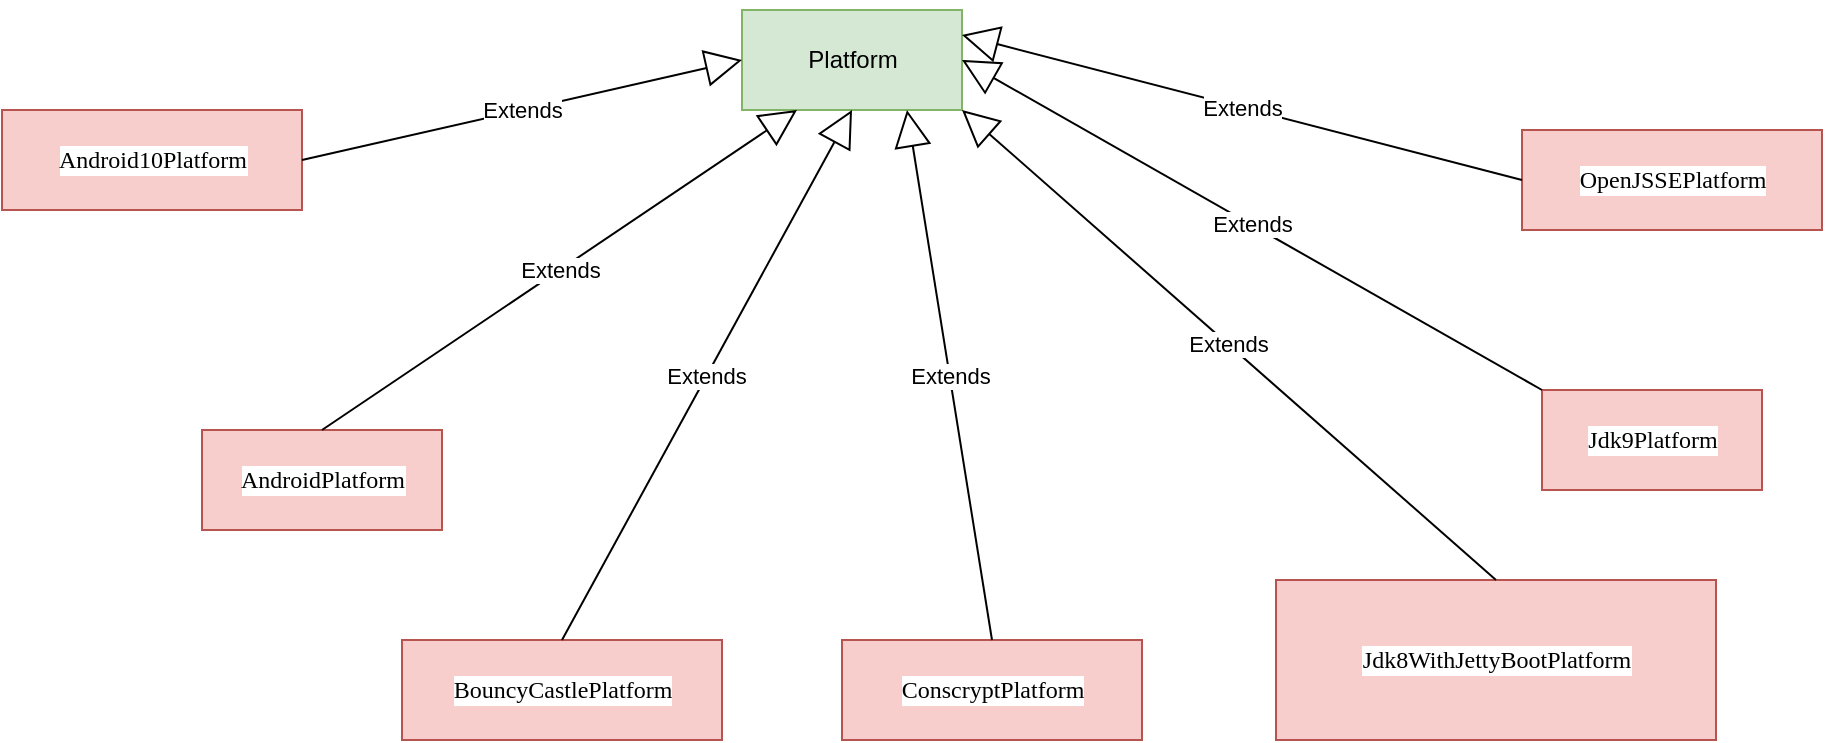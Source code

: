 <mxfile version="13.8.8" type="device" pages="10"><diagram id="vCvR_TLrKNVbnHVoplst" name="Page-1"><mxGraphModel dx="946" dy="575" grid="1" gridSize="10" guides="1" tooltips="1" connect="1" arrows="1" fold="1" page="1" pageScale="1" pageWidth="827" pageHeight="1169" math="0" shadow="0"><root><mxCell id="0"/><mxCell id="1" parent="0"/><mxCell id="0MDEqmvvqUdhKHt3G0py-3" value="Platform" style="html=1;fillColor=#d5e8d4;strokeColor=#82b366;" parent="1" vertex="1"><mxGeometry x="380" y="80" width="110" height="50" as="geometry"/></mxCell><mxCell id="0MDEqmvvqUdhKHt3G0py-4" value="&lt;pre style=&quot;background-color: rgb(255 , 255 , 255) ; font-family: &amp;#34;menlo&amp;#34; ; font-size: 9pt&quot;&gt;Android10Platform&lt;/pre&gt;" style="html=1;fillColor=#f8cecc;strokeColor=#b85450;" parent="1" vertex="1"><mxGeometry x="10" y="130" width="150" height="50" as="geometry"/></mxCell><mxCell id="0MDEqmvvqUdhKHt3G0py-5" value="&lt;pre style=&quot;background-color: rgb(255 , 255 , 255) ; font-family: &amp;#34;menlo&amp;#34; ; font-size: 9pt&quot;&gt;AndroidPlatform&lt;/pre&gt;" style="html=1;fillColor=#f8cecc;strokeColor=#b85450;" parent="1" vertex="1"><mxGeometry x="110" y="290" width="120" height="50" as="geometry"/></mxCell><mxCell id="0MDEqmvvqUdhKHt3G0py-6" value="&lt;pre style=&quot;background-color: rgb(255 , 255 , 255) ; font-family: &amp;#34;menlo&amp;#34; ; font-size: 9pt&quot;&gt;BouncyCastlePlatform&lt;/pre&gt;" style="html=1;fillColor=#f8cecc;strokeColor=#b85450;" parent="1" vertex="1"><mxGeometry x="210" y="395" width="160" height="50" as="geometry"/></mxCell><mxCell id="0MDEqmvvqUdhKHt3G0py-7" value="&lt;pre style=&quot;background-color: rgb(255 , 255 , 255) ; font-family: &amp;#34;menlo&amp;#34; ; font-size: 9pt&quot;&gt;ConscryptPlatform&lt;/pre&gt;" style="html=1;fillColor=#f8cecc;strokeColor=#b85450;" parent="1" vertex="1"><mxGeometry x="430" y="395" width="150" height="50" as="geometry"/></mxCell><mxCell id="0MDEqmvvqUdhKHt3G0py-8" value="&lt;pre style=&quot;background-color: rgb(255 , 255 , 255) ; font-family: &amp;#34;menlo&amp;#34; ; font-size: 9pt&quot;&gt;Jdk8WithJettyBootPlatform&lt;/pre&gt;" style="html=1;fillColor=#f8cecc;strokeColor=#b85450;" parent="1" vertex="1"><mxGeometry x="647" y="365" width="220" height="80" as="geometry"/></mxCell><mxCell id="0MDEqmvvqUdhKHt3G0py-9" value="&lt;pre style=&quot;background-color: rgb(255 , 255 , 255) ; font-family: &amp;#34;menlo&amp;#34; ; font-size: 9pt&quot;&gt;Jdk9Platform&lt;/pre&gt;" style="html=1;fillColor=#f8cecc;strokeColor=#b85450;" parent="1" vertex="1"><mxGeometry x="780" y="270" width="110" height="50" as="geometry"/></mxCell><mxCell id="0MDEqmvvqUdhKHt3G0py-10" value="&lt;pre style=&quot;background-color: rgb(255 , 255 , 255) ; font-family: &amp;#34;menlo&amp;#34; ; font-size: 9pt&quot;&gt;OpenJSSEPlatform&lt;/pre&gt;" style="html=1;fillColor=#f8cecc;strokeColor=#b85450;" parent="1" vertex="1"><mxGeometry x="770" y="140" width="150" height="50" as="geometry"/></mxCell><mxCell id="0MDEqmvvqUdhKHt3G0py-12" value="Extends" style="endArrow=block;endSize=16;endFill=0;html=1;exitX=1;exitY=0.5;exitDx=0;exitDy=0;entryX=0;entryY=0.5;entryDx=0;entryDy=0;" parent="1" source="0MDEqmvvqUdhKHt3G0py-4" target="0MDEqmvvqUdhKHt3G0py-3" edge="1"><mxGeometry width="160" relative="1" as="geometry"><mxPoint x="119" y="177" as="sourcePoint"/><mxPoint x="530" y="230" as="targetPoint"/></mxGeometry></mxCell><mxCell id="0MDEqmvvqUdhKHt3G0py-13" value="Extends" style="endArrow=block;endSize=16;endFill=0;html=1;exitX=0.5;exitY=0;exitDx=0;exitDy=0;entryX=0.25;entryY=1;entryDx=0;entryDy=0;" parent="1" source="0MDEqmvvqUdhKHt3G0py-5" target="0MDEqmvvqUdhKHt3G0py-3" edge="1"><mxGeometry width="160" relative="1" as="geometry"><mxPoint x="129" y="187" as="sourcePoint"/><mxPoint x="390" y="115" as="targetPoint"/></mxGeometry></mxCell><mxCell id="0MDEqmvvqUdhKHt3G0py-14" value="Extends" style="endArrow=block;endSize=16;endFill=0;html=1;exitX=0.5;exitY=0;exitDx=0;exitDy=0;entryX=0.5;entryY=1;entryDx=0;entryDy=0;" parent="1" source="0MDEqmvvqUdhKHt3G0py-6" target="0MDEqmvvqUdhKHt3G0py-3" edge="1"><mxGeometry width="160" relative="1" as="geometry"><mxPoint x="180" y="300" as="sourcePoint"/><mxPoint x="417.5" y="140" as="targetPoint"/></mxGeometry></mxCell><mxCell id="0MDEqmvvqUdhKHt3G0py-15" value="Extends" style="endArrow=block;endSize=16;endFill=0;html=1;exitX=0.5;exitY=0;exitDx=0;exitDy=0;entryX=0.75;entryY=1;entryDx=0;entryDy=0;" parent="1" source="0MDEqmvvqUdhKHt3G0py-7" target="0MDEqmvvqUdhKHt3G0py-3" edge="1"><mxGeometry width="160" relative="1" as="geometry"><mxPoint x="300" y="405" as="sourcePoint"/><mxPoint x="445" y="140" as="targetPoint"/></mxGeometry></mxCell><mxCell id="0MDEqmvvqUdhKHt3G0py-16" value="Extends" style="endArrow=block;endSize=16;endFill=0;html=1;exitX=0.5;exitY=0;exitDx=0;exitDy=0;entryX=1;entryY=1;entryDx=0;entryDy=0;" parent="1" source="0MDEqmvvqUdhKHt3G0py-8" target="0MDEqmvvqUdhKHt3G0py-3" edge="1"><mxGeometry width="160" relative="1" as="geometry"><mxPoint x="515" y="405" as="sourcePoint"/><mxPoint x="472.5" y="140" as="targetPoint"/></mxGeometry></mxCell><mxCell id="0MDEqmvvqUdhKHt3G0py-17" value="Extends" style="endArrow=block;endSize=16;endFill=0;html=1;exitX=0;exitY=0;exitDx=0;exitDy=0;entryX=1;entryY=0.5;entryDx=0;entryDy=0;" parent="1" source="0MDEqmvvqUdhKHt3G0py-9" target="0MDEqmvvqUdhKHt3G0py-3" edge="1"><mxGeometry width="160" relative="1" as="geometry"><mxPoint x="767" y="375" as="sourcePoint"/><mxPoint x="500" y="140" as="targetPoint"/></mxGeometry></mxCell><mxCell id="0MDEqmvvqUdhKHt3G0py-18" value="Extends" style="endArrow=block;endSize=16;endFill=0;html=1;exitX=0;exitY=0.5;exitDx=0;exitDy=0;entryX=1;entryY=0.25;entryDx=0;entryDy=0;" parent="1" source="0MDEqmvvqUdhKHt3G0py-10" target="0MDEqmvvqUdhKHt3G0py-3" edge="1"><mxGeometry width="160" relative="1" as="geometry"><mxPoint x="790" y="160" as="sourcePoint"/><mxPoint x="500" y="115" as="targetPoint"/></mxGeometry></mxCell></root></mxGraphModel></diagram><diagram id="xddJeI2i9I1MM2i3Y7i9" name="ping第一帧"><mxGraphModel dx="946" dy="575" grid="1" gridSize="10" guides="1" tooltips="1" connect="1" arrows="1" fold="1" page="1" pageScale="1" pageWidth="827" pageHeight="1169" math="0" shadow="0"><root><mxCell id="Es0C_OdmXP36_iAe8QyA-0"/><mxCell id="Es0C_OdmXP36_iAe8QyA-1" parent="Es0C_OdmXP36_iAe8QyA-0"/><mxCell id="Es0C_OdmXP36_iAe8QyA-2" value="" style="rounded=0;whiteSpace=wrap;html=1;" parent="Es0C_OdmXP36_iAe8QyA-1" vertex="1"><mxGeometry x="160" y="110" width="450" height="200" as="geometry"/></mxCell><mxCell id="Es0C_OdmXP36_iAe8QyA-3" value="长度(8)" style="rounded=0;whiteSpace=wrap;html=1;" parent="Es0C_OdmXP36_iAe8QyA-1" vertex="1"><mxGeometry x="160" y="110" width="100" height="200" as="geometry"/></mxCell><mxCell id="Es0C_OdmXP36_iAe8QyA-4" value="Http2.0 数据帧" style="text;html=1;strokeColor=none;fillColor=none;align=center;verticalAlign=middle;whiteSpace=wrap;rounded=0;" parent="Es0C_OdmXP36_iAe8QyA-1" vertex="1"><mxGeometry x="90" y="50" width="40" height="20" as="geometry"/></mxCell><mxCell id="Es0C_OdmXP36_iAe8QyA-5" value="streamID(0)" style="rounded=0;whiteSpace=wrap;html=1;" parent="Es0C_OdmXP36_iAe8QyA-1" vertex="1"><mxGeometry x="260" y="110" width="100" height="200" as="geometry"/></mxCell><mxCell id="Es0C_OdmXP36_iAe8QyA-6" value="&lt;pre style=&quot;background-color: rgb(255 , 255 , 255) ; font-family: &amp;#34;menlo&amp;#34; ; font-size: 9pt&quot;&gt;&lt;span style=&quot;color: #660e7a ; font-style: italic&quot;&gt;TYPE_PING&lt;/span&gt;&lt;/pre&gt;&lt;pre style=&quot;background-color: rgb(255 , 255 , 255) ; font-family: &amp;#34;menlo&amp;#34; ; font-size: 9pt&quot;&gt;&lt;span style=&quot;color: #660e7a ; font-style: italic&quot;&gt;(type = 0)&lt;/span&gt;&lt;/pre&gt;" style="rounded=0;whiteSpace=wrap;html=1;" parent="Es0C_OdmXP36_iAe8QyA-1" vertex="1"><mxGeometry x="360" y="110" width="120" height="200" as="geometry"/></mxCell><mxCell id="Es0C_OdmXP36_iAe8QyA-7" value="FLAG(&lt;span style=&quot;color: rgb(102 , 14 , 122) ; font-style: italic ; background-color: rgb(255 , 255 , 255) ; font-family: &amp;#34;menlo&amp;#34; ; font-size: 9pt&quot;&gt;FLAG_NONE&lt;/span&gt;&lt;span&gt;)&lt;/span&gt;" style="rounded=0;whiteSpace=wrap;html=1;" parent="Es0C_OdmXP36_iAe8QyA-1" vertex="1"><mxGeometry x="480" y="110" width="130" height="200" as="geometry"/></mxCell><mxCell id="Es0C_OdmXP36_iAe8QyA-8" value="1" style="rounded=0;whiteSpace=wrap;html=1;" parent="Es0C_OdmXP36_iAe8QyA-1" vertex="1"><mxGeometry x="610" y="110" width="80" height="200" as="geometry"/></mxCell><mxCell id="Es0C_OdmXP36_iAe8QyA-9" value="0" style="rounded=0;whiteSpace=wrap;html=1;fillColor=#d5e8d4;strokeColor=#82b366;" parent="Es0C_OdmXP36_iAe8QyA-1" vertex="1"><mxGeometry x="690" y="110" width="80" height="200" as="geometry"/></mxCell><mxCell id="Es0C_OdmXP36_iAe8QyA-10" value="长度(8)" style="rounded=0;whiteSpace=wrap;html=1;fillColor=#d5e8d4;strokeColor=#82b366;" parent="Es0C_OdmXP36_iAe8QyA-1" vertex="1"><mxGeometry x="160" y="110" width="100" height="200" as="geometry"/></mxCell><mxCell id="Es0C_OdmXP36_iAe8QyA-11" value="streamID(0)" style="rounded=0;whiteSpace=wrap;html=1;fillColor=#d5e8d4;strokeColor=#82b366;" parent="Es0C_OdmXP36_iAe8QyA-1" vertex="1"><mxGeometry x="260" y="110" width="100" height="200" as="geometry"/></mxCell><mxCell id="Es0C_OdmXP36_iAe8QyA-12" value="&lt;pre style=&quot;background-color: rgb(255 , 255 , 255) ; font-family: &amp;#34;menlo&amp;#34; ; font-size: 9pt&quot;&gt;&lt;span style=&quot;color: #660e7a ; font-style: italic&quot;&gt;TYPE_PING&lt;/span&gt;&lt;/pre&gt;&lt;pre style=&quot;background-color: rgb(255 , 255 , 255) ; font-family: &amp;#34;menlo&amp;#34; ; font-size: 9pt&quot;&gt;&lt;span style=&quot;color: #660e7a ; font-style: italic&quot;&gt;(type = 0)&lt;/span&gt;&lt;/pre&gt;" style="rounded=0;whiteSpace=wrap;html=1;fillColor=#d5e8d4;strokeColor=#82b366;" parent="Es0C_OdmXP36_iAe8QyA-1" vertex="1"><mxGeometry x="360" y="110" width="120" height="200" as="geometry"/></mxCell><mxCell id="Es0C_OdmXP36_iAe8QyA-13" value="FLAG(&lt;span style=&quot;color: rgb(102 , 14 , 122) ; font-style: italic ; background-color: rgb(255 , 255 , 255) ; font-family: &amp;#34;menlo&amp;#34; ; font-size: 9pt&quot;&gt;FLAG_NONE&lt;/span&gt;&lt;span&gt;)&lt;/span&gt;" style="rounded=0;whiteSpace=wrap;html=1;fillColor=#d5e8d4;strokeColor=#82b366;" parent="Es0C_OdmXP36_iAe8QyA-1" vertex="1"><mxGeometry x="480" y="110" width="130" height="200" as="geometry"/></mxCell><mxCell id="Es0C_OdmXP36_iAe8QyA-14" value="1" style="rounded=0;whiteSpace=wrap;html=1;fillColor=#d5e8d4;strokeColor=#82b366;" parent="Es0C_OdmXP36_iAe8QyA-1" vertex="1"><mxGeometry x="610" y="110" width="80" height="200" as="geometry"/></mxCell></root></mxGraphModel></diagram><diagram id="amoIEYDsUkenUBOuGFAv" name="传送settings"><mxGraphModel dx="946" dy="575" grid="1" gridSize="10" guides="1" tooltips="1" connect="1" arrows="1" fold="1" page="1" pageScale="1" pageWidth="827" pageHeight="1169" math="0" shadow="0"><root><mxCell id="mKK-gUP7ONpJaRPZ4dMx-0"/><mxCell id="mKK-gUP7ONpJaRPZ4dMx-1" parent="mKK-gUP7ONpJaRPZ4dMx-0"/><mxCell id="oMFQFu2ZRyYArnpMu8yq-2" value="Http2.0 数据帧" style="text;html=1;strokeColor=none;fillColor=none;align=center;verticalAlign=middle;whiteSpace=wrap;rounded=0;" parent="mKK-gUP7ONpJaRPZ4dMx-1" vertex="1"><mxGeometry x="40" y="50" width="40" height="20" as="geometry"/></mxCell><mxCell id="oMFQFu2ZRyYArnpMu8yq-8" value="长度(36)" style="rounded=0;whiteSpace=wrap;html=1;fillColor=#d5e8d4;strokeColor=#82b366;" parent="mKK-gUP7ONpJaRPZ4dMx-1" vertex="1"><mxGeometry x="50" y="100" width="100" height="200" as="geometry"/></mxCell><mxCell id="oMFQFu2ZRyYArnpMu8yq-9" value="streamID(0)" style="rounded=0;whiteSpace=wrap;html=1;fillColor=#d5e8d4;strokeColor=#82b366;" parent="mKK-gUP7ONpJaRPZ4dMx-1" vertex="1"><mxGeometry x="150" y="100" width="100" height="200" as="geometry"/></mxCell><mxCell id="oMFQFu2ZRyYArnpMu8yq-10" value="&lt;pre style=&quot;background-color: rgb(255 , 255 , 255)&quot;&gt;&lt;font color=&quot;#660e7a&quot; face=&quot;menlo&quot;&gt;&lt;i&gt;TYPE_SETTINGS&lt;/i&gt;&lt;/font&gt;&lt;font face=&quot;menlo&quot;&gt;&lt;span style=&quot;font-size: 9pt&quot;&gt;&lt;br&gt;&lt;/span&gt;&lt;/font&gt;&lt;/pre&gt;&lt;pre style=&quot;background-color: rgb(255 , 255 , 255)&quot;&gt;&lt;pre style=&quot;font-family: &amp;#34;menlo&amp;#34; ; font-size: 9pt&quot;&gt;&lt;span style=&quot;color: #0000ff&quot;&gt;0x4&lt;/span&gt;&lt;/pre&gt;&lt;/pre&gt;" style="rounded=0;whiteSpace=wrap;html=1;fillColor=#d5e8d4;strokeColor=#82b366;" parent="mKK-gUP7ONpJaRPZ4dMx-1" vertex="1"><mxGeometry x="250" y="100" width="100" height="200" as="geometry"/></mxCell><mxCell id="oMFQFu2ZRyYArnpMu8yq-11" value="FLAG(&lt;span style=&quot;color: rgb(102 , 14 , 122) ; font-style: italic ; background-color: rgb(255 , 255 , 255) ; font-family: &amp;#34;menlo&amp;#34; ; font-size: 9pt&quot;&gt;FLAG_NONE&lt;/span&gt;&lt;span&gt;)&lt;/span&gt;" style="rounded=0;whiteSpace=wrap;html=1;fillColor=#d5e8d4;strokeColor=#82b366;" parent="mKK-gUP7ONpJaRPZ4dMx-1" vertex="1"><mxGeometry x="350" y="100" width="110" height="200" as="geometry"/></mxCell><mxCell id="oMFQFu2ZRyYArnpMu8yq-13" value="" style="rounded=0;whiteSpace=wrap;html=1;fillColor=#f8cecc;strokeColor=#b85450;" parent="mKK-gUP7ONpJaRPZ4dMx-1" vertex="1"><mxGeometry x="460" y="100" width="840" height="200" as="geometry"/></mxCell><mxCell id="oMFQFu2ZRyYArnpMu8yq-14" value="内容" style="text;html=1;strokeColor=none;fillColor=none;align=center;verticalAlign=middle;whiteSpace=wrap;rounded=0;" parent="mKK-gUP7ONpJaRPZ4dMx-1" vertex="1"><mxGeometry x="460" y="110" width="40" height="20" as="geometry"/></mxCell><mxCell id="oMFQFu2ZRyYArnpMu8yq-7" value="settings&lt;br&gt;[stringId]&lt;br&gt;默认0" style="rounded=0;whiteSpace=wrap;html=1;fillColor=#d5e8d4;strokeColor=#82b366;" parent="mKK-gUP7ONpJaRPZ4dMx-1" vertex="1"><mxGeometry x="520" y="130" width="60" height="170" as="geometry"/></mxCell><mxCell id="oMFQFu2ZRyYArnpMu8yq-12" value="stringId:1&lt;br&gt;发送方头部的字节大小" style="rounded=0;whiteSpace=wrap;html=1;fillColor=#d5e8d4;strokeColor=#82b366;" parent="mKK-gUP7ONpJaRPZ4dMx-1" vertex="1"><mxGeometry x="460" y="130" width="60" height="170" as="geometry"/></mxCell><mxCell id="oMFQFu2ZRyYArnpMu8yq-15" value="settings&lt;br&gt;[stringId]&lt;br&gt;是否允许发送数据" style="rounded=0;whiteSpace=wrap;html=1;fillColor=#d5e8d4;strokeColor=#82b366;" parent="mKK-gUP7ONpJaRPZ4dMx-1" vertex="1"><mxGeometry x="640" y="130" width="60" height="170" as="geometry"/></mxCell><mxCell id="oMFQFu2ZRyYArnpMu8yq-16" value="stringId：2" style="rounded=0;whiteSpace=wrap;html=1;fillColor=#d5e8d4;strokeColor=#82b366;" parent="mKK-gUP7ONpJaRPZ4dMx-1" vertex="1"><mxGeometry x="580" y="130" width="60" height="170" as="geometry"/></mxCell><mxCell id="oMFQFu2ZRyYArnpMu8yq-17" value="settings&lt;br&gt;[stringId]&lt;br&gt;发送端最大的并发流数目" style="rounded=0;whiteSpace=wrap;html=1;fillColor=#d5e8d4;strokeColor=#82b366;" parent="mKK-gUP7ONpJaRPZ4dMx-1" vertex="1"><mxGeometry x="760" y="130" width="60" height="170" as="geometry"/></mxCell><mxCell id="oMFQFu2ZRyYArnpMu8yq-18" value="stringId：3&lt;br&gt;" style="rounded=0;whiteSpace=wrap;html=1;fillColor=#d5e8d4;strokeColor=#82b366;" parent="mKK-gUP7ONpJaRPZ4dMx-1" vertex="1"><mxGeometry x="700" y="130" width="60" height="170" as="geometry"/></mxCell><mxCell id="oMFQFu2ZRyYArnpMu8yq-19" value="settings&lt;br&gt;[stringId]&lt;br&gt;发送端最大的并发流数目" style="rounded=0;whiteSpace=wrap;html=1;fillColor=#d5e8d4;strokeColor=#82b366;" parent="mKK-gUP7ONpJaRPZ4dMx-1" vertex="1"><mxGeometry x="880" y="130" width="60" height="170" as="geometry"/></mxCell><mxCell id="oMFQFu2ZRyYArnpMu8yq-20" value="stringId：4&lt;br&gt;" style="rounded=0;whiteSpace=wrap;html=1;fillColor=#d5e8d4;strokeColor=#82b366;" parent="mKK-gUP7ONpJaRPZ4dMx-1" vertex="1"><mxGeometry x="820" y="130" width="60" height="170" as="geometry"/></mxCell><mxCell id="oMFQFu2ZRyYArnpMu8yq-21" value="settings&lt;br&gt;[stringId]&lt;br&gt;发送端一帧数据最大能接受多大" style="rounded=0;whiteSpace=wrap;html=1;fillColor=#d5e8d4;strokeColor=#82b366;" parent="mKK-gUP7ONpJaRPZ4dMx-1" vertex="1"><mxGeometry x="1000" y="130" width="60" height="170" as="geometry"/></mxCell><mxCell id="oMFQFu2ZRyYArnpMu8yq-22" value="stringId：5" style="rounded=0;whiteSpace=wrap;html=1;fillColor=#d5e8d4;strokeColor=#82b366;" parent="mKK-gUP7ONpJaRPZ4dMx-1" vertex="1"><mxGeometry x="940" y="130" width="60" height="170" as="geometry"/></mxCell><mxCell id="oMFQFu2ZRyYArnpMu8yq-23" value="settings&lt;br&gt;[stringId]&lt;br&gt;发送端最大能接受的一帧数据" style="rounded=0;whiteSpace=wrap;html=1;fillColor=#d5e8d4;strokeColor=#82b366;" parent="mKK-gUP7ONpJaRPZ4dMx-1" vertex="1"><mxGeometry x="1120" y="130" width="60" height="170" as="geometry"/></mxCell><mxCell id="oMFQFu2ZRyYArnpMu8yq-24" value="stringId：6" style="rounded=0;whiteSpace=wrap;html=1;fillColor=#d5e8d4;strokeColor=#82b366;" parent="mKK-gUP7ONpJaRPZ4dMx-1" vertex="1"><mxGeometry x="1060" y="130" width="60" height="170" as="geometry"/></mxCell><mxCell id="oMFQFu2ZRyYArnpMu8yq-25" value="settings&lt;br&gt;[stringId]&lt;br&gt;所有并发流控制窗口初始大小" style="rounded=0;whiteSpace=wrap;html=1;fillColor=#d5e8d4;strokeColor=#82b366;" parent="mKK-gUP7ONpJaRPZ4dMx-1" vertex="1"><mxGeometry x="1241" y="130" width="60" height="170" as="geometry"/></mxCell><mxCell id="oMFQFu2ZRyYArnpMu8yq-26" value="stringId：7" style="rounded=0;whiteSpace=wrap;html=1;fillColor=#d5e8d4;strokeColor=#82b366;" parent="mKK-gUP7ONpJaRPZ4dMx-1" vertex="1"><mxGeometry x="1181" y="130" width="60" height="170" as="geometry"/></mxCell></root></mxGraphModel></diagram><diagram id="nOR3tUCiZl1Uz2ok1vJh" name="窗体变化数据"><mxGraphModel dx="946" dy="575" grid="1" gridSize="10" guides="1" tooltips="1" connect="1" arrows="1" fold="1" page="1" pageScale="1" pageWidth="827" pageHeight="1169" math="0" shadow="0"><root><mxCell id="JQNnJdJy1UyIiym4sKoe-0"/><mxCell id="JQNnJdJy1UyIiym4sKoe-1" parent="JQNnJdJy1UyIiym4sKoe-0"/><mxCell id="JQNnJdJy1UyIiym4sKoe-2" value="Http2.0 数据帧" style="text;html=1;strokeColor=none;fillColor=none;align=center;verticalAlign=middle;whiteSpace=wrap;rounded=0;" parent="JQNnJdJy1UyIiym4sKoe-1" vertex="1"><mxGeometry x="40" y="50" width="40" height="20" as="geometry"/></mxCell><mxCell id="JQNnJdJy1UyIiym4sKoe-3" value="长度(4)" style="rounded=0;whiteSpace=wrap;html=1;fillColor=#d5e8d4;strokeColor=#82b366;" parent="JQNnJdJy1UyIiym4sKoe-1" vertex="1"><mxGeometry x="50" y="100" width="100" height="200" as="geometry"/></mxCell><mxCell id="JQNnJdJy1UyIiym4sKoe-4" value="streamID(0)" style="rounded=0;whiteSpace=wrap;html=1;fillColor=#d5e8d4;strokeColor=#82b366;" parent="JQNnJdJy1UyIiym4sKoe-1" vertex="1"><mxGeometry x="150" y="100" width="100" height="200" as="geometry"/></mxCell><mxCell id="JQNnJdJy1UyIiym4sKoe-5" value="&lt;pre style=&quot;background-color: rgb(255 , 255 , 255)&quot;&gt;&lt;font color=&quot;#660e7a&quot; face=&quot;menlo&quot;&gt;&lt;i&gt;TYPE_WINDOW_UPDATE&lt;/i&gt;&lt;/font&gt;&lt;br&gt;&lt;/pre&gt;&lt;pre style=&quot;background-color: rgb(255 , 255 , 255)&quot;&gt;&lt;pre style=&quot;font-family: &amp;#34;menlo&amp;#34; ; font-size: 9pt&quot;&gt;&lt;span style=&quot;color: #0000ff&quot;&gt;0x8&lt;/span&gt;&lt;/pre&gt;&lt;/pre&gt;" style="rounded=0;whiteSpace=wrap;html=1;fillColor=#d5e8d4;strokeColor=#82b366;" parent="JQNnJdJy1UyIiym4sKoe-1" vertex="1"><mxGeometry x="250" y="100" width="130" height="200" as="geometry"/></mxCell><mxCell id="JQNnJdJy1UyIiym4sKoe-6" value="FLAG(&lt;span style=&quot;color: rgb(102 , 14 , 122) ; font-style: italic ; background-color: rgb(255 , 255 , 255) ; font-family: &amp;#34;menlo&amp;#34; ; font-size: 9pt&quot;&gt;FLAG_NONE&lt;/span&gt;&lt;span&gt;)&lt;/span&gt;" style="rounded=0;whiteSpace=wrap;html=1;fillColor=#d5e8d4;strokeColor=#82b366;" parent="JQNnJdJy1UyIiym4sKoe-1" vertex="1"><mxGeometry x="380" y="100" width="110" height="200" as="geometry"/></mxCell><mxCell id="JQNnJdJy1UyIiym4sKoe-7" value="" style="rounded=0;whiteSpace=wrap;html=1;fillColor=#f8cecc;strokeColor=#b85450;" parent="JQNnJdJy1UyIiym4sKoe-1" vertex="1"><mxGeometry x="490" y="100" width="120" height="200" as="geometry"/></mxCell><mxCell id="JQNnJdJy1UyIiym4sKoe-8" value="内容" style="text;html=1;strokeColor=none;fillColor=none;align=center;verticalAlign=middle;whiteSpace=wrap;rounded=0;" parent="JQNnJdJy1UyIiym4sKoe-1" vertex="1"><mxGeometry x="490" y="110" width="40" height="20" as="geometry"/></mxCell><mxCell id="JQNnJdJy1UyIiym4sKoe-10" value="窗体变化大小(和初始大小65535比较，正数增加，负数缩小)" style="rounded=0;whiteSpace=wrap;html=1;fillColor=#d5e8d4;strokeColor=#82b366;" parent="JQNnJdJy1UyIiym4sKoe-1" vertex="1"><mxGeometry x="490" y="130" width="120" height="170" as="geometry"/></mxCell></root></mxGraphModel></diagram><diagram id="nKVRzmmtWkirNaiTFlq7" name="Http2 数据帧"><mxGraphModel dx="946" dy="575" grid="1" gridSize="10" guides="1" tooltips="1" connect="1" arrows="1" fold="1" page="1" pageScale="1" pageWidth="827" pageHeight="1169" math="0" shadow="0"><root><mxCell id="wH8zeC5wITJh6OgeH7fw-0"/><mxCell id="wH8zeC5wITJh6OgeH7fw-1" parent="wH8zeC5wITJh6OgeH7fw-0"/><mxCell id="wH8zeC5wITJh6OgeH7fw-2" value="Http2&amp;nbsp; 数据帧格式" style="text;html=1;strokeColor=none;fillColor=none;align=center;verticalAlign=middle;whiteSpace=wrap;rounded=0;" parent="wH8zeC5wITJh6OgeH7fw-1" vertex="1"><mxGeometry x="40" y="30" width="40" height="20" as="geometry"/></mxCell><mxCell id="wH8zeC5wITJh6OgeH7fw-3" value="" style="rounded=0;whiteSpace=wrap;html=1;" parent="wH8zeC5wITJh6OgeH7fw-1" vertex="1"><mxGeometry x="114" y="120" width="596" height="330" as="geometry"/></mxCell><mxCell id="wH8zeC5wITJh6OgeH7fw-4" value="" style="rounded=0;whiteSpace=wrap;html=1;fillColor=#d5e8d4;strokeColor=#82b366;" parent="wH8zeC5wITJh6OgeH7fw-1" vertex="1"><mxGeometry x="114" y="120" width="596" height="60" as="geometry"/></mxCell><mxCell id="wH8zeC5wITJh6OgeH7fw-5" value="0" style="text;html=1;strokeColor=none;fillColor=none;align=center;verticalAlign=middle;whiteSpace=wrap;rounded=0;" parent="wH8zeC5wITJh6OgeH7fw-1" vertex="1"><mxGeometry x="90" y="80" width="40" height="20" as="geometry"/></mxCell><mxCell id="wH8zeC5wITJh6OgeH7fw-6" value="31" style="text;html=1;strokeColor=none;fillColor=none;align=center;verticalAlign=middle;whiteSpace=wrap;rounded=0;" parent="wH8zeC5wITJh6OgeH7fw-1" vertex="1"><mxGeometry x="690" y="90" width="40" height="20" as="geometry"/></mxCell><mxCell id="wH8zeC5wITJh6OgeH7fw-7" value="8" style="text;html=1;strokeColor=none;fillColor=none;align=center;verticalAlign=middle;whiteSpace=wrap;rounded=0;" parent="wH8zeC5wITJh6OgeH7fw-1" vertex="1"><mxGeometry x="250" y="90" width="30" height="20" as="geometry"/></mxCell><mxCell id="wH8zeC5wITJh6OgeH7fw-8" value="16" style="text;html=1;strokeColor=none;fillColor=none;align=center;verticalAlign=middle;whiteSpace=wrap;rounded=0;" parent="wH8zeC5wITJh6OgeH7fw-1" vertex="1"><mxGeometry x="394" y="90" width="40" height="20" as="geometry"/></mxCell><mxCell id="wH8zeC5wITJh6OgeH7fw-9" value="24" style="text;html=1;strokeColor=none;fillColor=none;align=center;verticalAlign=middle;whiteSpace=wrap;rounded=0;" parent="wH8zeC5wITJh6OgeH7fw-1" vertex="1"><mxGeometry x="550" y="90" width="40" height="20" as="geometry"/></mxCell><mxCell id="wH8zeC5wITJh6OgeH7fw-11" value="" style="endArrow=none;html=1;entryX=0.5;entryY=1;entryDx=0;entryDy=0;exitX=0.25;exitY=0;exitDx=0;exitDy=0;" parent="wH8zeC5wITJh6OgeH7fw-1" source="wH8zeC5wITJh6OgeH7fw-4" target="wH8zeC5wITJh6OgeH7fw-7" edge="1"><mxGeometry width="50" height="50" relative="1" as="geometry"><mxPoint x="260" y="120" as="sourcePoint"/><mxPoint x="310" y="70" as="targetPoint"/></mxGeometry></mxCell><mxCell id="wH8zeC5wITJh6OgeH7fw-12" value="" style="endArrow=none;html=1;exitX=0.5;exitY=0;exitDx=0;exitDy=0;entryX=0.5;entryY=1;entryDx=0;entryDy=0;" parent="wH8zeC5wITJh6OgeH7fw-1" source="wH8zeC5wITJh6OgeH7fw-4" target="wH8zeC5wITJh6OgeH7fw-8" edge="1"><mxGeometry width="50" height="50" relative="1" as="geometry"><mxPoint x="390" y="310" as="sourcePoint"/><mxPoint x="440" y="260" as="targetPoint"/></mxGeometry></mxCell><mxCell id="wH8zeC5wITJh6OgeH7fw-13" value="" style="endArrow=none;html=1;exitX=0.75;exitY=0;exitDx=0;exitDy=0;entryX=0.5;entryY=1;entryDx=0;entryDy=0;" parent="wH8zeC5wITJh6OgeH7fw-1" source="wH8zeC5wITJh6OgeH7fw-4" target="wH8zeC5wITJh6OgeH7fw-9" edge="1"><mxGeometry width="50" height="50" relative="1" as="geometry"><mxPoint x="390" y="310" as="sourcePoint"/><mxPoint x="440" y="260" as="targetPoint"/></mxGeometry></mxCell><mxCell id="wH8zeC5wITJh6OgeH7fw-14" value="" style="endArrow=none;html=1;exitX=1;exitY=0;exitDx=0;exitDy=0;entryX=0.5;entryY=1;entryDx=0;entryDy=0;" parent="wH8zeC5wITJh6OgeH7fw-1" source="wH8zeC5wITJh6OgeH7fw-4" target="wH8zeC5wITJh6OgeH7fw-6" edge="1"><mxGeometry width="50" height="50" relative="1" as="geometry"><mxPoint x="390" y="310" as="sourcePoint"/><mxPoint x="440" y="260" as="targetPoint"/></mxGeometry></mxCell><mxCell id="wH8zeC5wITJh6OgeH7fw-15" value="长度(24位)" style="rounded=0;whiteSpace=wrap;html=1;fillColor=#f8cecc;strokeColor=#b85450;" parent="wH8zeC5wITJh6OgeH7fw-1" vertex="1"><mxGeometry x="114" y="120" width="446" height="60" as="geometry"/></mxCell><mxCell id="wH8zeC5wITJh6OgeH7fw-16" value="Type(8)" style="rounded=0;whiteSpace=wrap;html=1;fillColor=#f8cecc;strokeColor=#b85450;" parent="wH8zeC5wITJh6OgeH7fw-1" vertex="1"><mxGeometry x="114" y="180" width="150" height="60" as="geometry"/></mxCell><mxCell id="wH8zeC5wITJh6OgeH7fw-18" value="Flag(8)" style="rounded=0;whiteSpace=wrap;html=1;fillColor=#f8cecc;strokeColor=#b85450;" parent="wH8zeC5wITJh6OgeH7fw-1" vertex="1"><mxGeometry x="264" y="180" width="150" height="60" as="geometry"/></mxCell><mxCell id="wH8zeC5wITJh6OgeH7fw-19" value="Stream ID" style="rounded=0;whiteSpace=wrap;html=1;fillColor=#f8cecc;strokeColor=#b85450;" parent="wH8zeC5wITJh6OgeH7fw-1" vertex="1"><mxGeometry x="114" y="240" width="596" height="90" as="geometry"/></mxCell><mxCell id="wH8zeC5wITJh6OgeH7fw-20" value="Frame payLoad" style="rounded=0;whiteSpace=wrap;html=1;fillColor=#f8cecc;strokeColor=#b85450;" parent="wH8zeC5wITJh6OgeH7fw-1" vertex="1"><mxGeometry x="114" y="330" width="596" height="120" as="geometry"/></mxCell></root></mxGraphModel></diagram><diagram id="U3kGa1Xdadv3lAayO6tk" name="RequestBody"><mxGraphModel dx="946" dy="575" grid="1" gridSize="10" guides="1" tooltips="1" connect="1" arrows="1" fold="1" page="1" pageScale="1" pageWidth="827" pageHeight="1169" math="0" shadow="0"><root><mxCell id="9kzH0bxgwPqM-N7fGg8Y-0"/><mxCell id="9kzH0bxgwPqM-N7fGg8Y-1" parent="9kzH0bxgwPqM-N7fGg8Y-0"/><mxCell id="9kzH0bxgwPqM-N7fGg8Y-3" value="&lt;pre style=&quot;background-color: rgb(255 , 255 , 255) ; font-family: &amp;#34;menlo&amp;#34; ; font-size: 9pt&quot;&gt;RequestBody&lt;/pre&gt;" style="html=1;fillColor=#d5e8d4;strokeColor=#82b366;" parent="9kzH0bxgwPqM-N7fGg8Y-1" vertex="1"><mxGeometry x="330" y="60" width="110" height="50" as="geometry"/></mxCell><mxCell id="9kzH0bxgwPqM-N7fGg8Y-4" value="&lt;pre style=&quot;background-color: rgb(255 , 255 , 255) ; font-family: &amp;#34;menlo&amp;#34; ; font-size: 9pt&quot;&gt;AsyncRequestBody&lt;/pre&gt;" style="html=1;fillColor=#d5e8d4;strokeColor=#82b366;" parent="9kzH0bxgwPqM-N7fGg8Y-1" vertex="1"><mxGeometry x="70" y="160" width="150" height="50" as="geometry"/></mxCell><mxCell id="9kzH0bxgwPqM-N7fGg8Y-5" value="&lt;pre style=&quot;background-color: rgb(255 , 255 , 255) ; font-family: &amp;#34;menlo&amp;#34; ; font-size: 9pt&quot;&gt;FormBody&lt;/pre&gt;" style="html=1;fillColor=#d5e8d4;strokeColor=#82b366;" parent="9kzH0bxgwPqM-N7fGg8Y-1" vertex="1"><mxGeometry x="180" y="300" width="110" height="50" as="geometry"/></mxCell><mxCell id="9kzH0bxgwPqM-N7fGg8Y-6" value="&lt;pre style=&quot;background-color: rgb(255 , 255 , 255) ; font-family: &amp;#34;menlo&amp;#34; ; font-size: 9pt&quot;&gt;ForwardingRequestBody&lt;/pre&gt;" style="html=1;fillColor=#d5e8d4;strokeColor=#82b366;" parent="9kzH0bxgwPqM-N7fGg8Y-1" vertex="1"><mxGeometry x="450" y="300" width="160" height="50" as="geometry"/></mxCell><mxCell id="9kzH0bxgwPqM-N7fGg8Y-7" value="&lt;pre style=&quot;background-color: rgb(255 , 255 , 255) ; font-family: &amp;#34;menlo&amp;#34; ; font-size: 9pt&quot;&gt;MultipartBody&lt;/pre&gt;" style="html=1;fillColor=#d5e8d4;strokeColor=#82b366;" parent="9kzH0bxgwPqM-N7fGg8Y-1" vertex="1"><mxGeometry x="600" y="180" width="110" height="50" as="geometry"/></mxCell><mxCell id="9kzH0bxgwPqM-N7fGg8Y-8" value="Extends" style="endArrow=block;endSize=16;endFill=0;html=1;exitX=0.5;exitY=0;exitDx=0;exitDy=0;entryX=0;entryY=0.5;entryDx=0;entryDy=0;fillColor=#d5e8d4;strokeColor=#82b366;" parent="9kzH0bxgwPqM-N7fGg8Y-1" source="9kzH0bxgwPqM-N7fGg8Y-4" target="9kzH0bxgwPqM-N7fGg8Y-3" edge="1"><mxGeometry width="160" relative="1" as="geometry"><mxPoint x="330" y="240" as="sourcePoint"/><mxPoint x="490" y="240" as="targetPoint"/></mxGeometry></mxCell><mxCell id="9kzH0bxgwPqM-N7fGg8Y-9" value="Extends" style="endArrow=block;endSize=16;endFill=0;html=1;exitX=0.5;exitY=0;exitDx=0;exitDy=0;" parent="9kzH0bxgwPqM-N7fGg8Y-1" source="9kzH0bxgwPqM-N7fGg8Y-5" target="9kzH0bxgwPqM-N7fGg8Y-3" edge="1"><mxGeometry width="160" relative="1" as="geometry"><mxPoint x="155" y="250" as="sourcePoint"/><mxPoint x="300" y="105" as="targetPoint"/></mxGeometry></mxCell><mxCell id="9kzH0bxgwPqM-N7fGg8Y-10" value="Extends" style="endArrow=block;endSize=16;endFill=0;html=1;exitX=0.5;exitY=0;exitDx=0;exitDy=0;entryX=0.75;entryY=1;entryDx=0;entryDy=0;" parent="9kzH0bxgwPqM-N7fGg8Y-1" source="9kzH0bxgwPqM-N7fGg8Y-6" target="9kzH0bxgwPqM-N7fGg8Y-3" edge="1"><mxGeometry width="160" relative="1" as="geometry"><mxPoint x="345" y="310" as="sourcePoint"/><mxPoint x="353.78" y="130" as="targetPoint"/></mxGeometry></mxCell><mxCell id="9kzH0bxgwPqM-N7fGg8Y-11" value="Extends" style="endArrow=block;endSize=16;endFill=0;html=1;exitX=0;exitY=0;exitDx=0;exitDy=0;entryX=1;entryY=0.5;entryDx=0;entryDy=0;" parent="9kzH0bxgwPqM-N7fGg8Y-1" source="9kzH0bxgwPqM-N7fGg8Y-7" target="9kzH0bxgwPqM-N7fGg8Y-3" edge="1"><mxGeometry width="160" relative="1" as="geometry"><mxPoint x="560" y="300" as="sourcePoint"/><mxPoint x="410" y="130" as="targetPoint"/></mxGeometry></mxCell></root></mxGraphModel></diagram><diagram id="Lza-AthbatB34wUw377x" name="Http2传送压缩头部"><mxGraphModel dx="946" dy="518" grid="1" gridSize="10" guides="1" tooltips="1" connect="1" arrows="1" fold="1" page="1" pageScale="1" pageWidth="827" pageHeight="1169" math="0" shadow="0"><root><mxCell id="tOQESyeFJrw9abWOADNa-0"/><mxCell id="tOQESyeFJrw9abWOADNa-1" parent="tOQESyeFJrw9abWOADNa-0"/><mxCell id="vjyXZ0G-iJ51-00CnNWd-0" value="Http2.0 数据帧" style="text;html=1;strokeColor=none;fillColor=none;align=center;verticalAlign=middle;whiteSpace=wrap;rounded=0;" vertex="1" parent="tOQESyeFJrw9abWOADNa-1"><mxGeometry x="40" y="50" width="40" height="20" as="geometry"/></mxCell><mxCell id="vjyXZ0G-iJ51-00CnNWd-1" value="长度" style="rounded=0;whiteSpace=wrap;html=1;fillColor=#d5e8d4;strokeColor=#82b366;" vertex="1" parent="tOQESyeFJrw9abWOADNa-1"><mxGeometry x="50" y="100" width="100" height="200" as="geometry"/></mxCell><mxCell id="vjyXZ0G-iJ51-00CnNWd-2" value="streamID(0)" style="rounded=0;whiteSpace=wrap;html=1;fillColor=#d5e8d4;strokeColor=#82b366;" vertex="1" parent="tOQESyeFJrw9abWOADNa-1"><mxGeometry x="150" y="100" width="100" height="200" as="geometry"/></mxCell><mxCell id="vjyXZ0G-iJ51-00CnNWd-3" value="&lt;pre style=&quot;background-color: rgb(255 , 255 , 255)&quot;&gt;&lt;pre style=&quot;font-family: &amp;#34;menlo&amp;#34; ; font-size: 9pt&quot;&gt;&lt;span style=&quot;color: #660e7a ; font-weight: bold&quot;&gt;TYPE_HEADERS&lt;/span&gt;&lt;/pre&gt;&lt;/pre&gt;&lt;pre style=&quot;background-color: rgb(255 , 255 , 255)&quot;&gt;&lt;pre style=&quot;font-family: &amp;#34;menlo&amp;#34; ; font-size: 9pt&quot;&gt;&lt;span style=&quot;color: #0000ff&quot;&gt;0x1&lt;/span&gt;&lt;/pre&gt;&lt;/pre&gt;" style="rounded=0;whiteSpace=wrap;html=1;fillColor=#d5e8d4;strokeColor=#82b366;" vertex="1" parent="tOQESyeFJrw9abWOADNa-1"><mxGeometry x="250" y="100" width="130" height="200" as="geometry"/></mxCell><mxCell id="vjyXZ0G-iJ51-00CnNWd-4" value="FLAG(FLAG_END_STREAM&lt;br&gt;/FLAG_END_HEADERS&lt;span&gt;)&lt;/span&gt;" style="rounded=0;whiteSpace=wrap;html=1;fillColor=#d5e8d4;strokeColor=#82b366;" vertex="1" parent="tOQESyeFJrw9abWOADNa-1"><mxGeometry x="380" y="100" width="200" height="200" as="geometry"/></mxCell><mxCell id="vjyXZ0G-iJ51-00CnNWd-5" value="" style="rounded=0;whiteSpace=wrap;html=1;fillColor=#f8cecc;strokeColor=#b85450;" vertex="1" parent="tOQESyeFJrw9abWOADNa-1"><mxGeometry x="580" y="100" width="810" height="200" as="geometry"/></mxCell><mxCell id="vjyXZ0G-iJ51-00CnNWd-6" value="内容" style="text;html=1;strokeColor=none;fillColor=none;align=center;verticalAlign=middle;whiteSpace=wrap;rounded=0;" vertex="1" parent="tOQESyeFJrw9abWOADNa-1"><mxGeometry x="580" y="100" width="40" height="20" as="geometry"/></mxCell><mxCell id="vjyXZ0G-iJ51-00CnNWd-7" value="" style="rounded=0;whiteSpace=wrap;html=1;fillColor=#d5e8d4;strokeColor=#82b366;" vertex="1" parent="tOQESyeFJrw9abWOADNa-1"><mxGeometry x="580" y="130" width="810" height="170" as="geometry"/></mxCell><mxCell id="vjyXZ0G-iJ51-00CnNWd-9" value="把数据拆分成7个bit分别写入" style="rounded=0;whiteSpace=wrap;html=1;fillColor=#dae8fc;strokeColor=#6c8ebf;" vertex="1" parent="tOQESyeFJrw9abWOADNa-1"><mxGeometry x="660" y="160" width="190" height="140" as="geometry"/></mxCell><mxCell id="vjyXZ0G-iJ51-00CnNWd-11" value="0xFF" style="rounded=0;whiteSpace=wrap;html=1;fillColor=#e1d5e7;strokeColor=#9673a6;" vertex="1" parent="tOQESyeFJrw9abWOADNa-1"><mxGeometry x="580" y="160" width="80" height="140" as="geometry"/></mxCell><mxCell id="vjyXZ0G-iJ51-00CnNWd-13" value="" style="shape=curlyBracket;whiteSpace=wrap;html=1;rounded=1;direction=west;rotation=90;" vertex="1" parent="tOQESyeFJrw9abWOADNa-1"><mxGeometry x="705" y="175" width="20" height="270" as="geometry"/></mxCell><mxCell id="vjyXZ0G-iJ51-00CnNWd-14" value="把id写入，告诉本次写入的都告诉对端带了什么头部" style="text;html=1;strokeColor=none;fillColor=none;align=center;verticalAlign=middle;whiteSpace=wrap;rounded=0;" vertex="1" parent="tOQESyeFJrw9abWOADNa-1"><mxGeometry x="667.5" y="340" width="95" height="20" as="geometry"/></mxCell><mxCell id="vjyXZ0G-iJ51-00CnNWd-15" value="" style="rounded=0;whiteSpace=wrap;html=1;fillColor=#dae8fc;strokeColor=#6c8ebf;" vertex="1" parent="tOQESyeFJrw9abWOADNa-1"><mxGeometry x="930" y="160" width="190" height="140" as="geometry"/></mxCell><mxCell id="vjyXZ0G-iJ51-00CnNWd-16" value="&lt;pre style=&quot;background-color: rgb(255 , 255 , 255) ; font-family: &amp;#34;menlo&amp;#34; ; font-size: 9pt&quot;&gt;&lt;span style=&quot;color: #0000ff&quot;&gt;0x40&lt;/span&gt;&lt;/pre&gt;" style="rounded=0;whiteSpace=wrap;html=1;fillColor=#e1d5e7;strokeColor=#9673a6;" vertex="1" parent="tOQESyeFJrw9abWOADNa-1"><mxGeometry x="850" y="160" width="80" height="140" as="geometry"/></mxCell><mxCell id="vjyXZ0G-iJ51-00CnNWd-17" value="" style="shape=curlyBracket;whiteSpace=wrap;html=1;rounded=1;direction=west;rotation=90;" vertex="1" parent="tOQESyeFJrw9abWOADNa-1"><mxGeometry x="975" y="175" width="20" height="270" as="geometry"/></mxCell><mxCell id="vjyXZ0G-iJ51-00CnNWd-18" value="告诉对端本次写入的都&lt;br&gt;带了什么新的头部并且都是哈夫曼压缩压缩" style="text;html=1;strokeColor=none;fillColor=none;align=center;verticalAlign=middle;whiteSpace=wrap;rounded=0;" vertex="1" parent="tOQESyeFJrw9abWOADNa-1"><mxGeometry x="937.5" y="350" width="95" height="20" as="geometry"/></mxCell><mxCell id="vjyXZ0G-iJ51-00CnNWd-19" value="header定义之外的key" style="rounded=0;whiteSpace=wrap;html=1;fillColor=#dae8fc;strokeColor=#6c8ebf;" vertex="1" parent="tOQESyeFJrw9abWOADNa-1"><mxGeometry x="930" y="160" width="90" height="140" as="geometry"/></mxCell><mxCell id="vjyXZ0G-iJ51-00CnNWd-20" value="对应的value" style="rounded=0;whiteSpace=wrap;html=1;fillColor=#dae8fc;strokeColor=#6c8ebf;" vertex="1" parent="tOQESyeFJrw9abWOADNa-1"><mxGeometry x="1020" y="160" width="100" height="140" as="geometry"/></mxCell><mxCell id="vjyXZ0G-iJ51-00CnNWd-21" value="" style="rounded=0;whiteSpace=wrap;html=1;fillColor=#dae8fc;strokeColor=#6c8ebf;" vertex="1" parent="tOQESyeFJrw9abWOADNa-1"><mxGeometry x="1200" y="160" width="190" height="140" as="geometry"/></mxCell><mxCell id="vjyXZ0G-iJ51-00CnNWd-22" value="&lt;pre style=&quot;background-color: rgb(255 , 255 , 255) ; font-family: &amp;#34;menlo&amp;#34; ; font-size: 9pt&quot;&gt;&lt;span style=&quot;color: #0000ff&quot;&gt;0x7F&lt;/span&gt;&lt;/pre&gt;" style="rounded=0;whiteSpace=wrap;html=1;fillColor=#e1d5e7;strokeColor=#9673a6;" vertex="1" parent="tOQESyeFJrw9abWOADNa-1"><mxGeometry x="1120" y="160" width="80" height="140" as="geometry"/></mxCell><mxCell id="vjyXZ0G-iJ51-00CnNWd-23" value="" style="shape=curlyBracket;whiteSpace=wrap;html=1;rounded=1;direction=west;rotation=90;" vertex="1" parent="tOQESyeFJrw9abWOADNa-1"><mxGeometry x="1245" y="175" width="20" height="270" as="geometry"/></mxCell><mxCell id="vjyXZ0G-iJ51-00CnNWd-24" value="把id写入，告诉对端告诉本次写入的都&lt;br&gt;带了什么新的头部并且都是哈夫曼压缩压缩" style="text;html=1;strokeColor=none;fillColor=none;align=center;verticalAlign=middle;whiteSpace=wrap;rounded=0;" vertex="1" parent="tOQESyeFJrw9abWOADNa-1"><mxGeometry x="1207.5" y="360" width="95" height="20" as="geometry"/></mxCell><mxCell id="vjyXZ0G-iJ51-00CnNWd-25" value="header定义的Index" style="rounded=0;whiteSpace=wrap;html=1;fillColor=#dae8fc;strokeColor=#6c8ebf;" vertex="1" parent="tOQESyeFJrw9abWOADNa-1"><mxGeometry x="1200" y="160" width="90" height="140" as="geometry"/></mxCell><mxCell id="vjyXZ0G-iJ51-00CnNWd-26" value="对应的value" style="rounded=0;whiteSpace=wrap;html=1;fillColor=#dae8fc;strokeColor=#6c8ebf;" vertex="1" parent="tOQESyeFJrw9abWOADNa-1"><mxGeometry x="1290" y="160" width="100" height="140" as="geometry"/></mxCell></root></mxGraphModel></diagram><diagram id="M2Nk3SXXM3M6FEtvRxJW" name="Http2传输续传头部信息"><mxGraphModel dx="946" dy="518" grid="1" gridSize="10" guides="1" tooltips="1" connect="1" arrows="1" fold="1" page="1" pageScale="1" pageWidth="827" pageHeight="1169" math="0" shadow="0"><root><mxCell id="GDYnQQmt7anSkD3VVM3q-0"/><mxCell id="GDYnQQmt7anSkD3VVM3q-1" parent="GDYnQQmt7anSkD3VVM3q-0"/><mxCell id="8dc22uBEw7MDGTB1ftga-0" value="Http2.0 数据帧" style="text;html=1;strokeColor=none;fillColor=none;align=center;verticalAlign=middle;whiteSpace=wrap;rounded=0;" vertex="1" parent="GDYnQQmt7anSkD3VVM3q-1"><mxGeometry x="40" y="50" width="40" height="20" as="geometry"/></mxCell><mxCell id="8dc22uBEw7MDGTB1ftga-1" value="长度" style="rounded=0;whiteSpace=wrap;html=1;fillColor=#d5e8d4;strokeColor=#82b366;" vertex="1" parent="GDYnQQmt7anSkD3VVM3q-1"><mxGeometry x="50" y="100" width="100" height="200" as="geometry"/></mxCell><mxCell id="8dc22uBEw7MDGTB1ftga-2" value="streamID(0)" style="rounded=0;whiteSpace=wrap;html=1;fillColor=#d5e8d4;strokeColor=#82b366;" vertex="1" parent="GDYnQQmt7anSkD3VVM3q-1"><mxGeometry x="150" y="100" width="100" height="200" as="geometry"/></mxCell><mxCell id="8dc22uBEw7MDGTB1ftga-3" value="&lt;pre style=&quot;background-color: rgb(255 , 255 , 255)&quot;&gt;&lt;pre style=&quot;font-family: &amp;#34;menlo&amp;#34; ; font-size: 9pt&quot;&gt;&lt;pre style=&quot;font-family: &amp;#34;menlo&amp;#34; ; font-size: 9pt&quot;&gt;&lt;span style=&quot;color: #660e7a ; font-weight: bold&quot;&gt;TYPE_CONTINUATION&lt;/span&gt;&lt;/pre&gt;&lt;pre style=&quot;font-family: &amp;#34;menlo&amp;#34; ; font-size: 9pt&quot;&gt;&lt;span style=&quot;color: #0000ff&quot;&gt;0x9&lt;/span&gt;&lt;/pre&gt;&lt;/pre&gt;&lt;/pre&gt;" style="rounded=0;whiteSpace=wrap;html=1;fillColor=#d5e8d4;strokeColor=#82b366;" vertex="1" parent="GDYnQQmt7anSkD3VVM3q-1"><mxGeometry x="250" y="100" width="130" height="200" as="geometry"/></mxCell><mxCell id="8dc22uBEw7MDGTB1ftga-4" value="FLAG(FLAG_END_HEADERS&lt;br&gt;/0&lt;span&gt;)&lt;/span&gt;" style="rounded=0;whiteSpace=wrap;html=1;fillColor=#d5e8d4;strokeColor=#82b366;" vertex="1" parent="GDYnQQmt7anSkD3VVM3q-1"><mxGeometry x="380" y="100" width="200" height="200" as="geometry"/></mxCell><mxCell id="8dc22uBEw7MDGTB1ftga-5" value="" style="rounded=0;whiteSpace=wrap;html=1;fillColor=#f8cecc;strokeColor=#b85450;" vertex="1" parent="GDYnQQmt7anSkD3VVM3q-1"><mxGeometry x="580" y="100" width="360" height="200" as="geometry"/></mxCell><mxCell id="8dc22uBEw7MDGTB1ftga-6" value="内容" style="text;html=1;strokeColor=none;fillColor=none;align=center;verticalAlign=middle;whiteSpace=wrap;rounded=0;" vertex="1" parent="GDYnQQmt7anSkD3VVM3q-1"><mxGeometry x="580" y="100" width="40" height="20" as="geometry"/></mxCell><mxCell id="B32aaZn2-n75ESyrV24D-0" value="剩下的头部信息" style="rounded=0;whiteSpace=wrap;html=1;fillColor=#d5e8d4;strokeColor=#82b366;" vertex="1" parent="GDYnQQmt7anSkD3VVM3q-1"><mxGeometry x="580" y="150" width="360" height="150" as="geometry"/></mxCell></root></mxGraphModel></diagram><diagram id="xn00bB_qRpkD0m9Qw3x2" name="Http2数据类型数据帧"><mxGraphModel dx="946" dy="575" grid="1" gridSize="10" guides="1" tooltips="1" connect="1" arrows="1" fold="1" page="1" pageScale="1" pageWidth="827" pageHeight="1169" math="0" shadow="0"><root><mxCell id="UGQoR9T_Kf1wXyoM7dWn-0"/><mxCell id="UGQoR9T_Kf1wXyoM7dWn-1" parent="UGQoR9T_Kf1wXyoM7dWn-0"/><mxCell id="UGQoR9T_Kf1wXyoM7dWn-2" value="Http2.0 数据帧" style="text;html=1;strokeColor=none;fillColor=none;align=center;verticalAlign=middle;whiteSpace=wrap;rounded=0;" parent="UGQoR9T_Kf1wXyoM7dWn-1" vertex="1"><mxGeometry x="40" y="50" width="40" height="20" as="geometry"/></mxCell><mxCell id="UGQoR9T_Kf1wXyoM7dWn-3" value="长度" style="rounded=0;whiteSpace=wrap;html=1;fillColor=#d5e8d4;strokeColor=#82b366;" parent="UGQoR9T_Kf1wXyoM7dWn-1" vertex="1"><mxGeometry x="50" y="100" width="100" height="200" as="geometry"/></mxCell><mxCell id="UGQoR9T_Kf1wXyoM7dWn-4" value="streamID(0)" style="rounded=0;whiteSpace=wrap;html=1;fillColor=#d5e8d4;strokeColor=#82b366;" parent="UGQoR9T_Kf1wXyoM7dWn-1" vertex="1"><mxGeometry x="150" y="100" width="100" height="200" as="geometry"/></mxCell><mxCell id="UGQoR9T_Kf1wXyoM7dWn-5" value="&lt;pre style=&quot;background-color: rgb(255 , 255 , 255)&quot;&gt;&lt;pre style=&quot;font-family: &amp;#34;menlo&amp;#34; ; font-size: 9pt&quot;&gt;&lt;pre style=&quot;font-family: &amp;#34;menlo&amp;#34; ; font-size: 9pt&quot;&gt;&lt;pre style=&quot;font-family: &amp;#34;menlo&amp;#34; ; font-size: 9pt&quot;&gt;&lt;span style=&quot;color: #660e7a ; font-weight: bold&quot;&gt;TYPE_DATA&lt;/span&gt;&lt;/pre&gt;&lt;pre style=&quot;font-family: &amp;#34;menlo&amp;#34; ; font-size: 9pt&quot;&gt;&lt;span style=&quot;color: #0000ff&quot;&gt;0x0&lt;/span&gt;&lt;/pre&gt;&lt;/pre&gt;&lt;/pre&gt;&lt;/pre&gt;" style="rounded=0;whiteSpace=wrap;html=1;fillColor=#d5e8d4;strokeColor=#82b366;" parent="UGQoR9T_Kf1wXyoM7dWn-1" vertex="1"><mxGeometry x="250" y="100" width="130" height="200" as="geometry"/></mxCell><mxCell id="UGQoR9T_Kf1wXyoM7dWn-6" value="FLAG(FLAG_END_STREAM&lt;br&gt;/FLAG_NONE&lt;span&gt;)&lt;/span&gt;" style="rounded=0;whiteSpace=wrap;html=1;fillColor=#d5e8d4;strokeColor=#82b366;" parent="UGQoR9T_Kf1wXyoM7dWn-1" vertex="1"><mxGeometry x="380" y="100" width="200" height="200" as="geometry"/></mxCell><mxCell id="UGQoR9T_Kf1wXyoM7dWn-7" value="" style="rounded=0;whiteSpace=wrap;html=1;fillColor=#f8cecc;strokeColor=#b85450;" parent="UGQoR9T_Kf1wXyoM7dWn-1" vertex="1"><mxGeometry x="580" y="100" width="360" height="200" as="geometry"/></mxCell><mxCell id="UGQoR9T_Kf1wXyoM7dWn-8" value="内容" style="text;html=1;strokeColor=none;fillColor=none;align=center;verticalAlign=middle;whiteSpace=wrap;rounded=0;" parent="UGQoR9T_Kf1wXyoM7dWn-1" vertex="1"><mxGeometry x="580" y="100" width="40" height="20" as="geometry"/></mxCell><mxCell id="UGQoR9T_Kf1wXyoM7dWn-9" value="数据信息" style="rounded=0;whiteSpace=wrap;html=1;fillColor=#d5e8d4;strokeColor=#82b366;" parent="UGQoR9T_Kf1wXyoM7dWn-1" vertex="1"><mxGeometry x="580" y="150" width="360" height="150" as="geometry"/></mxCell></root></mxGraphModel></diagram><diagram id="jFtq49HxQf-qrYkGfgah" name="Okhttp链接管理"><mxGraphModel dx="946" dy="518" grid="1" gridSize="10" guides="1" tooltips="1" connect="1" arrows="1" fold="1" page="1" pageScale="1" pageWidth="827" pageHeight="1169" math="0" shadow="0"><root><mxCell id="3Vl_Pwguss1u4pw9m4mI-0"/><mxCell id="3Vl_Pwguss1u4pw9m4mI-1" parent="3Vl_Pwguss1u4pw9m4mI-0"/><mxCell id="3Vl_Pwguss1u4pw9m4mI-2" value="" style="rounded=0;whiteSpace=wrap;html=1;fillColor=#f8cecc;strokeColor=#b85450;" vertex="1" parent="3Vl_Pwguss1u4pw9m4mI-1"><mxGeometry x="110" y="70" width="630" height="700" as="geometry"/></mxCell><mxCell id="_YVanALrIhBlu3A5_u6h-0" value="&lt;span style=&quot;color: rgb(64 , 64 , 64) ; font-family: , , &amp;#34;apple color emoji&amp;#34; , &amp;#34;segoe ui emoji&amp;#34; , &amp;#34;segoe ui symbol&amp;#34; , &amp;#34;segoe ui&amp;#34; , &amp;#34;pingfang sc&amp;#34; , &amp;#34;hiragino sans gb&amp;#34; , &amp;#34;microsoft yahei&amp;#34; , &amp;#34;helvetica neue&amp;#34; , &amp;#34;helvetica&amp;#34; , &amp;#34;arial&amp;#34; , sans-serif ; font-size: 16px ; text-align: left ; background-color: rgb(255 , 255 , 255)&quot;&gt;RealConnectionPool&lt;/span&gt;" style="text;html=1;strokeColor=none;fillColor=none;align=center;verticalAlign=middle;whiteSpace=wrap;rounded=0;" vertex="1" parent="3Vl_Pwguss1u4pw9m4mI-1"><mxGeometry x="180" y="80" width="40" height="20" as="geometry"/></mxCell><mxCell id="_YVanALrIhBlu3A5_u6h-1" value="" style="rounded=0;whiteSpace=wrap;html=1;fillColor=#dae8fc;strokeColor=#6c8ebf;" vertex="1" parent="3Vl_Pwguss1u4pw9m4mI-1"><mxGeometry x="130" y="130" width="360" height="630" as="geometry"/></mxCell><mxCell id="_YVanALrIhBlu3A5_u6h-2" value="RealConnection" style="rounded=0;whiteSpace=wrap;html=1;fillColor=#dae8fc;strokeColor=#6c8ebf;" vertex="1" parent="3Vl_Pwguss1u4pw9m4mI-1"><mxGeometry x="520" y="130" width="210" height="630" as="geometry"/></mxCell><mxCell id="_YVanALrIhBlu3A5_u6h-3" value="RealConnection" style="text;html=1;strokeColor=none;fillColor=none;align=center;verticalAlign=middle;whiteSpace=wrap;rounded=0;" vertex="1" parent="3Vl_Pwguss1u4pw9m4mI-1"><mxGeometry x="170" y="140" width="40" height="20" as="geometry"/></mxCell><mxCell id="_YVanALrIhBlu3A5_u6h-4" value="&lt;pre style=&quot;background-color: rgb(255 , 255 , 255) ; font-family: &amp;#34;menlo&amp;#34; ; font-size: 9pt&quot;&gt;Socket&lt;/pre&gt;" style="rounded=0;whiteSpace=wrap;html=1;fillColor=#d5e8d4;strokeColor=#82b366;" vertex="1" parent="3Vl_Pwguss1u4pw9m4mI-1"><mxGeometry x="150" y="160" width="310" height="50" as="geometry"/></mxCell><mxCell id="_YVanALrIhBlu3A5_u6h-5" value="&lt;pre style=&quot;background-color: rgb(255 , 255 , 255) ; font-family: &amp;#34;menlo&amp;#34; ; font-size: 9pt&quot;&gt;Handshake&lt;/pre&gt;" style="rounded=0;whiteSpace=wrap;html=1;fillColor=#d5e8d4;strokeColor=#82b366;" vertex="1" parent="3Vl_Pwguss1u4pw9m4mI-1"><mxGeometry x="150" y="220" width="310" height="60" as="geometry"/></mxCell><mxCell id="_YVanALrIhBlu3A5_u6h-6" value="&lt;pre style=&quot;background-color: rgb(255 , 255 , 255) ; font-family: &amp;#34;menlo&amp;#34; ; font-size: 9pt&quot;&gt;&lt;span style=&quot;color: #660e7a ; font-weight: bold&quot;&gt;source(socket 输出流)&lt;/span&gt;&lt;/pre&gt;" style="rounded=0;whiteSpace=wrap;html=1;fillColor=#d5e8d4;strokeColor=#82b366;" vertex="1" parent="3Vl_Pwguss1u4pw9m4mI-1"><mxGeometry x="150" y="290" width="310" height="60" as="geometry"/></mxCell><mxCell id="_YVanALrIhBlu3A5_u6h-7" value="&lt;pre style=&quot;background-color: rgb(255 , 255 , 255) ; font-family: &amp;#34;menlo&amp;#34; ; font-size: 9pt&quot;&gt;&lt;span style=&quot;color: #660e7a ; font-weight: bold&quot;&gt;sink(socket 输入流)&lt;/span&gt;&lt;/pre&gt;" style="rounded=0;whiteSpace=wrap;html=1;fillColor=#d5e8d4;strokeColor=#82b366;" vertex="1" parent="3Vl_Pwguss1u4pw9m4mI-1"><mxGeometry x="150" y="370" width="310" height="60" as="geometry"/></mxCell><mxCell id="_YVanALrIhBlu3A5_u6h-8" value="" style="rounded=0;whiteSpace=wrap;html=1;fillColor=#d5e8d4;strokeColor=#82b366;" vertex="1" parent="3Vl_Pwguss1u4pw9m4mI-1"><mxGeometry x="150" y="460" width="320" height="290" as="geometry"/></mxCell><mxCell id="_YVanALrIhBlu3A5_u6h-9" value="&lt;pre style=&quot;background-color: rgb(255 , 255 , 255) ; font-family: &amp;#34;menlo&amp;#34; ; font-size: 9pt&quot;&gt;Http2Connection&lt;/pre&gt;" style="text;html=1;strokeColor=none;fillColor=none;align=center;verticalAlign=middle;whiteSpace=wrap;rounded=0;" vertex="1" parent="3Vl_Pwguss1u4pw9m4mI-1"><mxGeometry x="190" y="470" width="40" height="20" as="geometry"/></mxCell><mxCell id="_YVanALrIhBlu3A5_u6h-10" value="" style="rounded=0;whiteSpace=wrap;html=1;fillColor=#e1d5e7;strokeColor=#9673a6;" vertex="1" parent="3Vl_Pwguss1u4pw9m4mI-1"><mxGeometry x="160" y="555" width="280" height="185" as="geometry"/></mxCell><mxCell id="_YVanALrIhBlu3A5_u6h-11" value="&lt;pre style=&quot;background-color: rgb(255 , 255 , 255) ; font-family: &amp;#34;menlo&amp;#34; ; font-size: 9pt&quot;&gt;TaskQueue&lt;/pre&gt;" style="rounded=0;whiteSpace=wrap;html=1;fillColor=#e1d5e7;strokeColor=#9673a6;" vertex="1" parent="3Vl_Pwguss1u4pw9m4mI-1"><mxGeometry x="160" y="490" width="280" height="35" as="geometry"/></mxCell><mxCell id="_YVanALrIhBlu3A5_u6h-12" value="&lt;pre style=&quot;background-color: rgb(255 , 255 , 255) ; font-family: &amp;#34;menlo&amp;#34; ; font-size: 9pt&quot;&gt;Settings&lt;/pre&gt;" style="rounded=0;whiteSpace=wrap;html=1;fillColor=#e1d5e7;strokeColor=#9673a6;" vertex="1" parent="3Vl_Pwguss1u4pw9m4mI-1"><mxGeometry x="160" y="525" width="280" height="30" as="geometry"/></mxCell><mxCell id="_YVanALrIhBlu3A5_u6h-13" value="Map&amp;lt;Int,Http2Stream&amp;gt;" style="text;html=1;strokeColor=none;fillColor=none;align=center;verticalAlign=middle;whiteSpace=wrap;rounded=0;" vertex="1" parent="3Vl_Pwguss1u4pw9m4mI-1"><mxGeometry x="240" y="565" width="40" height="20" as="geometry"/></mxCell><mxCell id="_YVanALrIhBlu3A5_u6h-14" value="&lt;pre style=&quot;background-color: rgb(255 , 255 , 255) ; font-family: &amp;#34;menlo&amp;#34; ; font-size: 9pt&quot;&gt;&lt;br&gt;&lt;/pre&gt;" style="rounded=0;whiteSpace=wrap;html=1;fillColor=#fff2cc;strokeColor=#d6b656;" vertex="1" parent="3Vl_Pwguss1u4pw9m4mI-1"><mxGeometry x="170" y="587.5" width="260" height="122.5" as="geometry"/></mxCell><mxCell id="_YVanALrIhBlu3A5_u6h-15" value="Http2Stream" style="text;html=1;strokeColor=none;fillColor=none;align=center;verticalAlign=middle;whiteSpace=wrap;rounded=0;" vertex="1" parent="3Vl_Pwguss1u4pw9m4mI-1"><mxGeometry x="220" y="595" width="40" height="20" as="geometry"/></mxCell><mxCell id="_YVanALrIhBlu3A5_u6h-16" value="&lt;pre style=&quot;background-color: rgb(255 , 255 , 255) ; font-family: &amp;#34;menlo&amp;#34; ; font-size: 9pt&quot;&gt;FramingSource(http2socket输出流)&lt;/pre&gt;" style="rounded=0;whiteSpace=wrap;html=1;fillColor=#ffe6cc;strokeColor=#d79b00;" vertex="1" parent="3Vl_Pwguss1u4pw9m4mI-1"><mxGeometry x="180" y="615" width="224" height="41.25" as="geometry"/></mxCell><mxCell id="_YVanALrIhBlu3A5_u6h-17" value="&lt;pre style=&quot;background-color: rgb(255 , 255 , 255) ; font-family: &amp;#34;menlo&amp;#34; ; font-size: 9pt&quot;&gt;&lt;span style=&quot;font-family: &amp;#34;menlo&amp;#34; ; font-size: 9pt&quot;&gt;FramingSink&lt;/span&gt;(http2socket输入流)&lt;/pre&gt;" style="rounded=0;whiteSpace=wrap;html=1;fillColor=#ffe6cc;strokeColor=#d79b00;" vertex="1" parent="3Vl_Pwguss1u4pw9m4mI-1"><mxGeometry x="180" y="656.25" width="224" height="41.25" as="geometry"/></mxCell></root></mxGraphModel></diagram></mxfile>